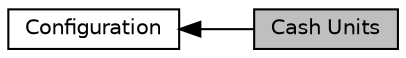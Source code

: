 digraph "Cash Units"
{
  edge [fontname="Helvetica",fontsize="10",labelfontname="Helvetica",labelfontsize="10"];
  node [fontname="Helvetica",fontsize="10",shape=record];
  rankdir=LR;
  Node0 [label="Cash Units",height=0.2,width=0.4,color="black", fillcolor="grey75", style="filled", fontcolor="black"];
  Node1 [label="Configuration",height=0.2,width=0.4,color="black", fillcolor="white", style="filled",URL="$a00337.html",tooltip="Definitions for the BNR configuration. "];
  Node1->Node0 [shape=plaintext, dir="back", style="solid"];
}

